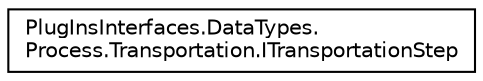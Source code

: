 digraph "Graphical Class Hierarchy"
{
  edge [fontname="Helvetica",fontsize="10",labelfontname="Helvetica",labelfontsize="10"];
  node [fontname="Helvetica",fontsize="10",shape=record];
  rankdir="LR";
  Node1 [label="PlugInsInterfaces.DataTypes.\lProcess.Transportation.ITransportationStep",height=0.2,width=0.4,color="black", fillcolor="white", style="filled",URL="$interface_plug_ins_interfaces_1_1_data_types_1_1_process_1_1_transportation_1_1_i_transportation_step.html",tooltip="Definition of a transportation step, contains a reference to the mode used and parameters for that st..."];
}
